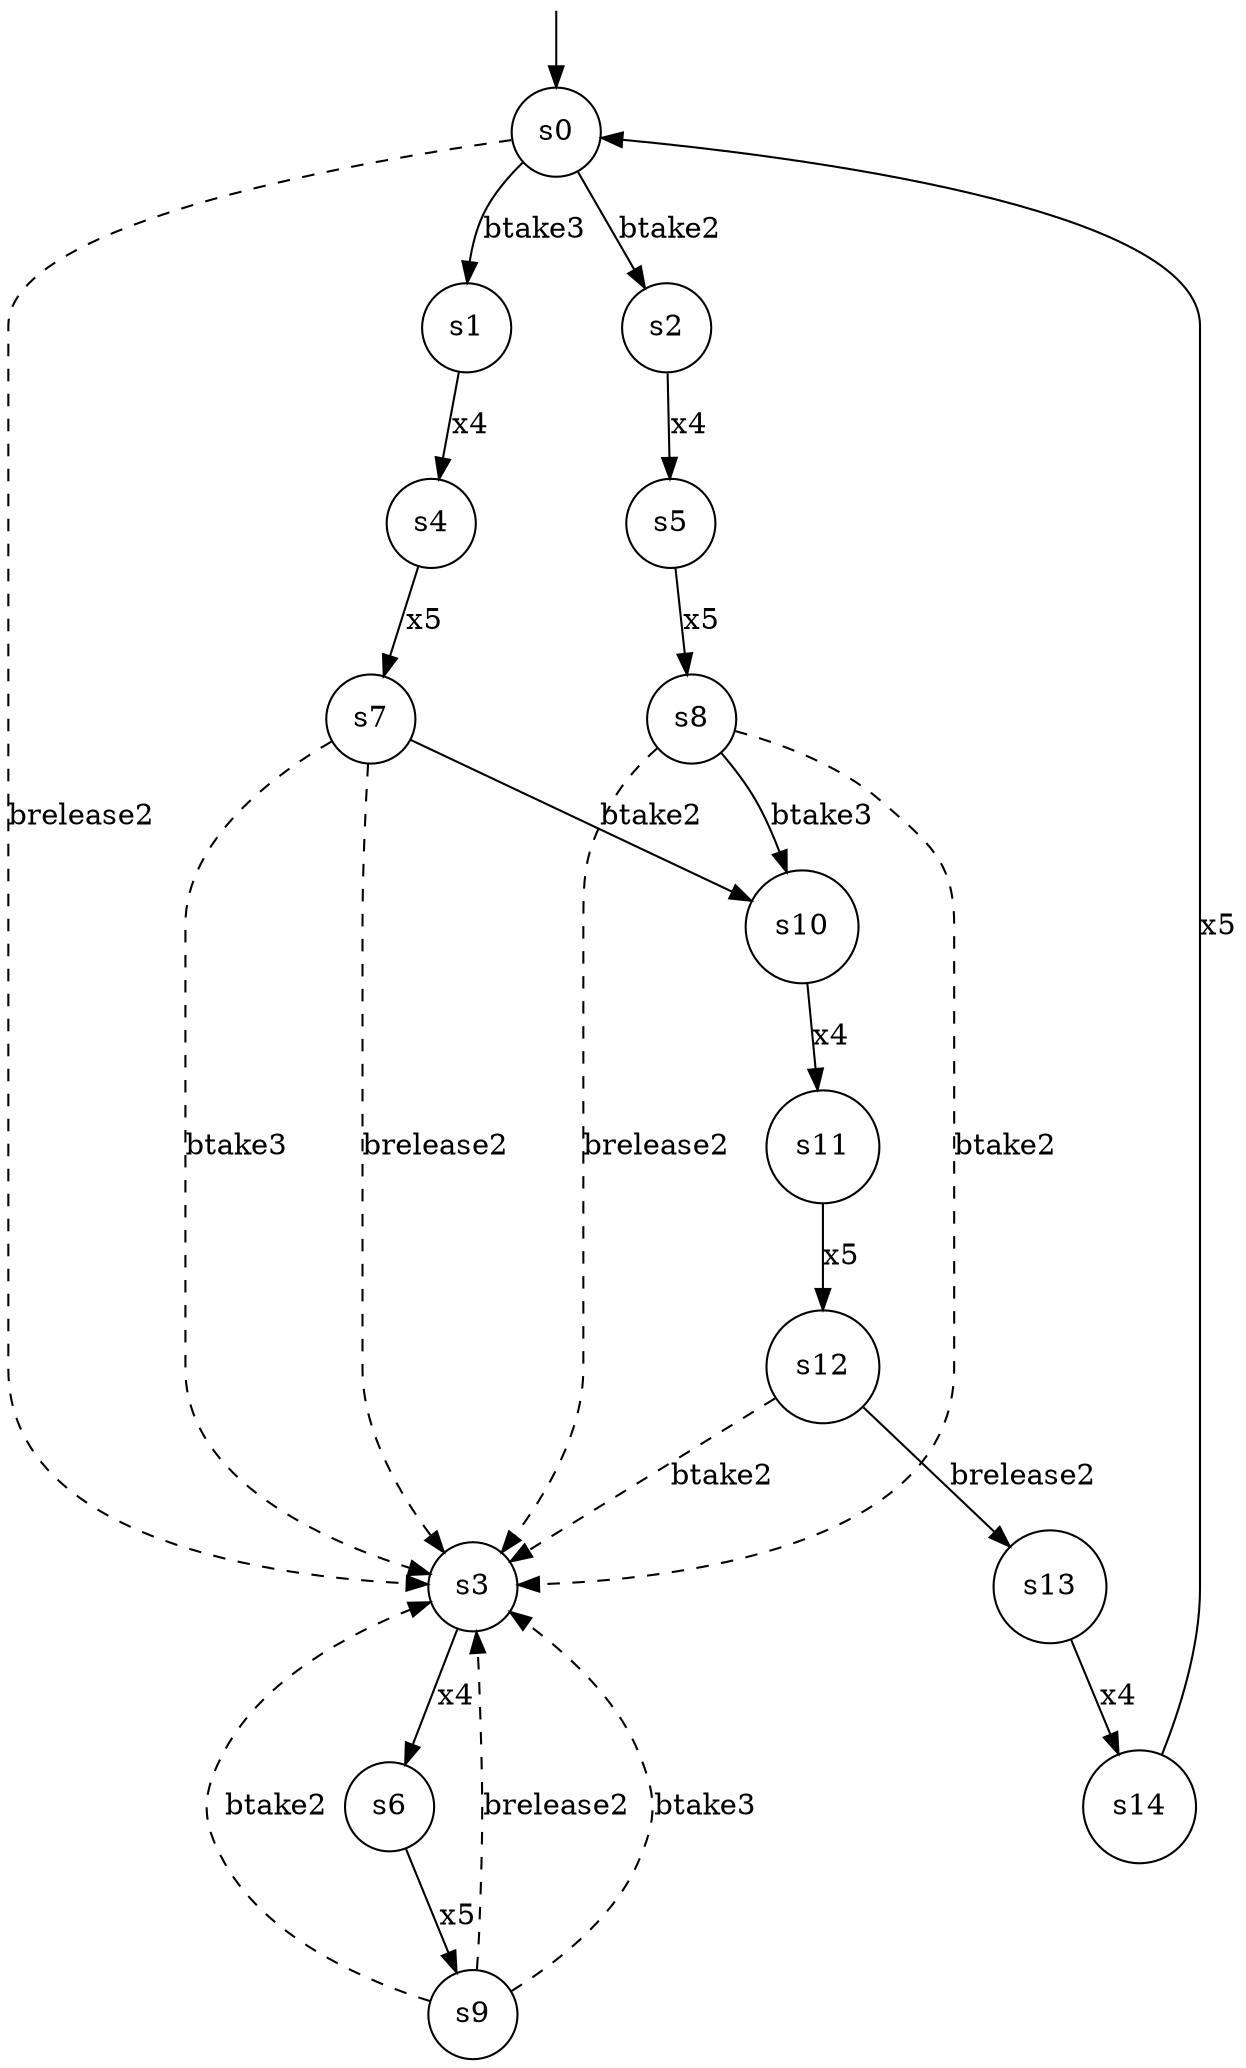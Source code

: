 digraph g {

	s0 [shape="circle" label="s0"];
	s1 [shape="circle" label="s9"];
	s2 [shape="circle" label="s8"];
	s3 [shape="circle" label="s10"];
	s4 [shape="circle" label="s3"];
	s5 [shape="circle" label="s2"];
	s6 [shape="circle" label="s1"];
	s7 [shape="circle" label="s7"];
	s8 [shape="circle" label="s6"];
	s9 [shape="circle" label="s5"];
	s10 [shape="circle" label="s4"];
	s11 [shape="circle" label="s13"];
	s12 [shape="circle" label="s12"];
	s13 [shape="circle" label="s14"];
	s14 [shape="circle" label="s11"];

	s0 -> s5 [modality="MUST", style="strict", label="btake2"];
	s0 -> s4 [modality="MAY", style="dashed", label="brelease2"];
	s2 -> s4 [modality="MAY", style="dashed", label="btake2"];
	s5 -> s9 [modality="MUST", style="strict", label="x4"];
	s0 -> s6 [modality="MUST", style="strict", label="btake3"];
	s7 -> s4 [modality="MAY", style="dashed", label="btake3"];
	s6 -> s10 [modality="MUST", style="strict", label="x4"];
	s4 -> s8 [modality="MUST", style="strict", label="x4"];
	s11 -> s13 [modality="MUST", style="strict", label="x4"];
	s10 -> s7 [modality="MUST", style="strict", label="x5"];
	s13 -> s0 [modality="MUST", style="strict", label="x5"];
	s12 -> s11 [modality="MUST", style="strict", label="brelease2"];
	s8 -> s1 [modality="MUST", style="strict", label="x5"];
	s12 -> s4 [modality="MAY", style="dashed", label="btake2"];
	s3 -> s14 [modality="MUST", style="strict", label="x4"];
	s2 -> s3 [modality="MUST", style="strict", label="btake3"];
	s1 -> s4 [modality="MAY", style="dashed", label="brelease2"];
	s1 -> s4 [modality="MAY", style="dashed", label="btake3"];
	s9 -> s2 [modality="MUST", style="strict", label="x5"];
	s1 -> s4 [modality="MAY", style="dashed", label="btake2"];
	s2 -> s4 [modality="MAY", style="dashed", label="brelease2"];
	s7 -> s4 [modality="MAY", style="dashed", label="brelease2"];
	s14 -> s12 [modality="MUST", style="strict", label="x5"];
	s7 -> s3 [modality="MUST", style="strict", label="btake2"];

__start0 [label="" shape="none" width="0" height="0"];
__start0 -> s0;
}
